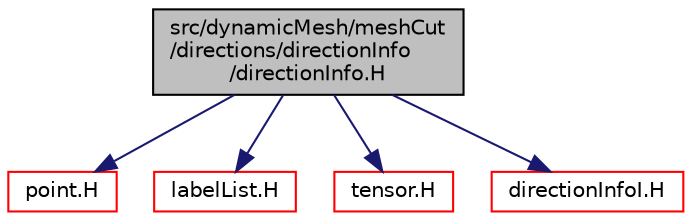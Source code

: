 digraph "src/dynamicMesh/meshCut/directions/directionInfo/directionInfo.H"
{
  bgcolor="transparent";
  edge [fontname="Helvetica",fontsize="10",labelfontname="Helvetica",labelfontsize="10"];
  node [fontname="Helvetica",fontsize="10",shape=record];
  Node1 [label="src/dynamicMesh/meshCut\l/directions/directionInfo\l/directionInfo.H",height=0.2,width=0.4,color="black", fillcolor="grey75", style="filled", fontcolor="black"];
  Node1 -> Node2 [color="midnightblue",fontsize="10",style="solid",fontname="Helvetica"];
  Node2 [label="point.H",height=0.2,width=0.4,color="red",URL="$a08774.html"];
  Node1 -> Node3 [color="midnightblue",fontsize="10",style="solid",fontname="Helvetica"];
  Node3 [label="labelList.H",height=0.2,width=0.4,color="red",URL="$a08887.html"];
  Node1 -> Node4 [color="midnightblue",fontsize="10",style="solid",fontname="Helvetica"];
  Node4 [label="tensor.H",height=0.2,width=0.4,color="red",URL="$a09017.html"];
  Node1 -> Node5 [color="midnightblue",fontsize="10",style="solid",fontname="Helvetica"];
  Node5 [label="directionInfoI.H",height=0.2,width=0.4,color="red",URL="$a04799.html"];
}
